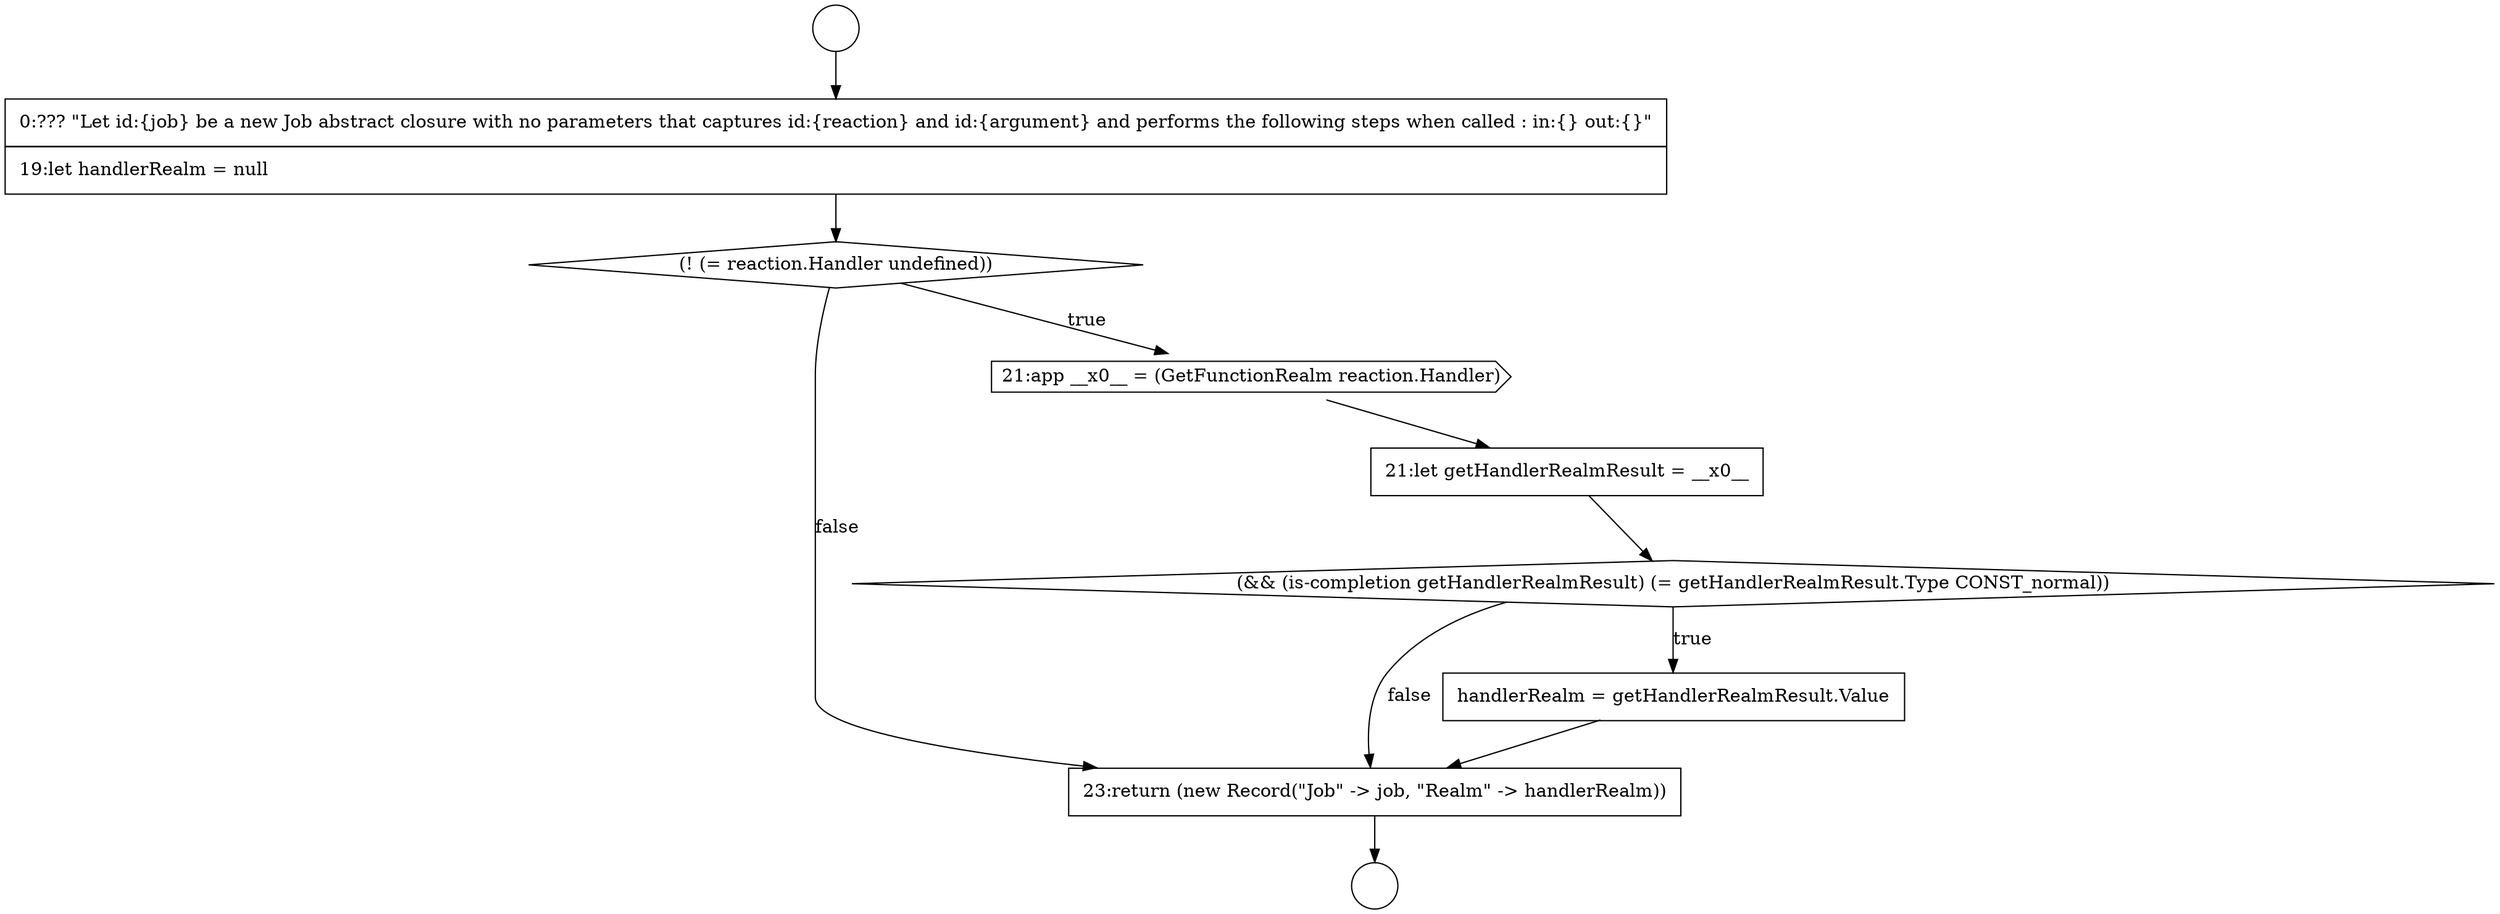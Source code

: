 digraph {
  node18180 [shape=diamond, label=<<font color="black">(! (= reaction.Handler undefined))</font>> color="black" fillcolor="white" style=filled]
  node18177 [shape=circle label=" " color="black" fillcolor="white" style=filled]
  node18183 [shape=diamond, label=<<font color="black">(&amp;&amp; (is-completion getHandlerRealmResult) (= getHandlerRealmResult.Type CONST_normal))</font>> color="black" fillcolor="white" style=filled]
  node18182 [shape=none, margin=0, label=<<font color="black">
    <table border="0" cellborder="1" cellspacing="0" cellpadding="10">
      <tr><td align="left">21:let getHandlerRealmResult = __x0__</td></tr>
    </table>
  </font>> color="black" fillcolor="white" style=filled]
  node18185 [shape=none, margin=0, label=<<font color="black">
    <table border="0" cellborder="1" cellspacing="0" cellpadding="10">
      <tr><td align="left">23:return (new Record(&quot;Job&quot; -&gt; job, &quot;Realm&quot; -&gt; handlerRealm))</td></tr>
    </table>
  </font>> color="black" fillcolor="white" style=filled]
  node18179 [shape=none, margin=0, label=<<font color="black">
    <table border="0" cellborder="1" cellspacing="0" cellpadding="10">
      <tr><td align="left">0:??? &quot;Let id:{job} be a new Job abstract closure with no parameters that captures id:{reaction} and id:{argument} and performs the following steps when called : in:{} out:{}&quot;</td></tr>
      <tr><td align="left">19:let handlerRealm = null</td></tr>
    </table>
  </font>> color="black" fillcolor="white" style=filled]
  node18181 [shape=cds, label=<<font color="black">21:app __x0__ = (GetFunctionRealm reaction.Handler)</font>> color="black" fillcolor="white" style=filled]
  node18178 [shape=circle label=" " color="black" fillcolor="white" style=filled]
  node18184 [shape=none, margin=0, label=<<font color="black">
    <table border="0" cellborder="1" cellspacing="0" cellpadding="10">
      <tr><td align="left">handlerRealm = getHandlerRealmResult.Value</td></tr>
    </table>
  </font>> color="black" fillcolor="white" style=filled]
  node18180 -> node18181 [label=<<font color="black">true</font>> color="black"]
  node18180 -> node18185 [label=<<font color="black">false</font>> color="black"]
  node18183 -> node18184 [label=<<font color="black">true</font>> color="black"]
  node18183 -> node18185 [label=<<font color="black">false</font>> color="black"]
  node18182 -> node18183 [ color="black"]
  node18177 -> node18179 [ color="black"]
  node18184 -> node18185 [ color="black"]
  node18185 -> node18178 [ color="black"]
  node18181 -> node18182 [ color="black"]
  node18179 -> node18180 [ color="black"]
}
